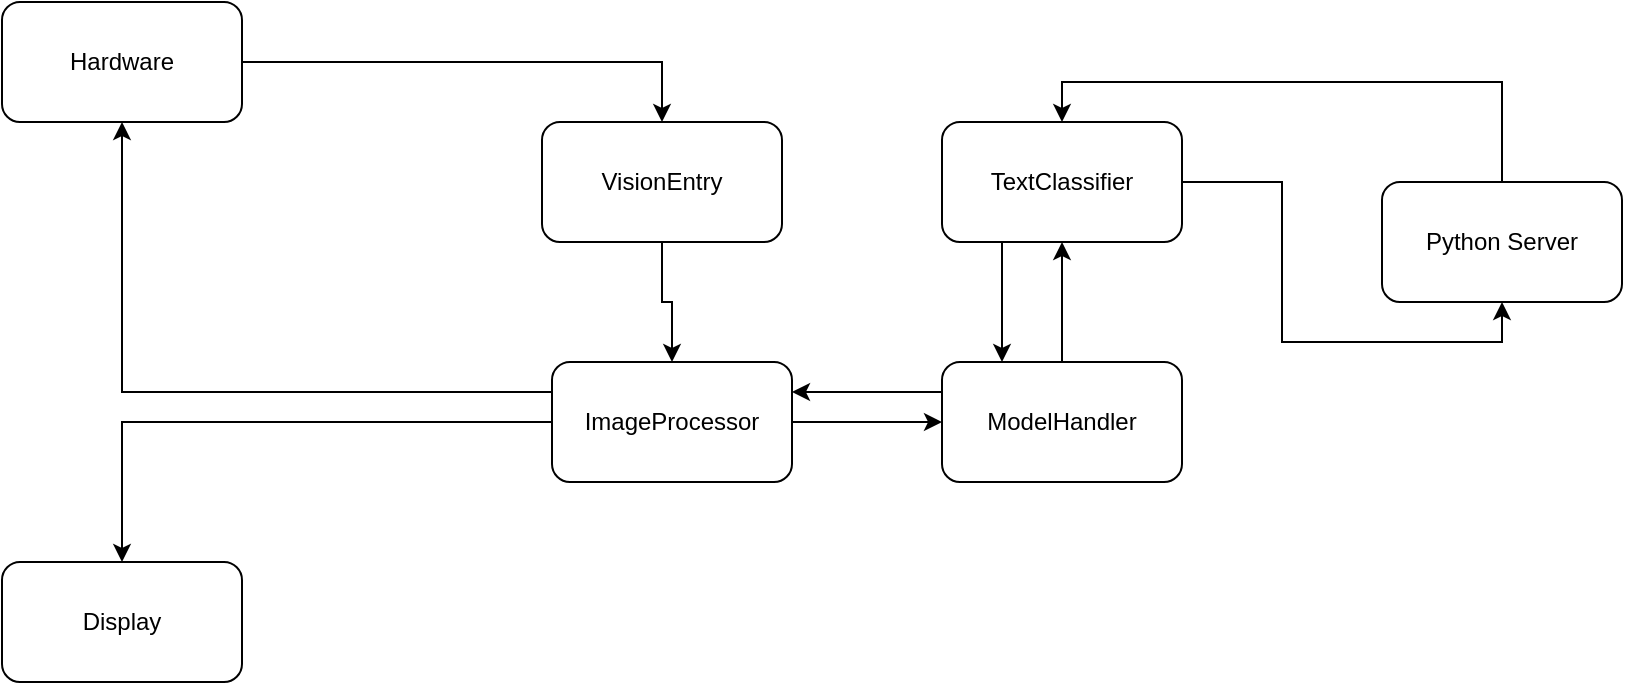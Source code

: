 <mxfile version="26.1.3">
  <diagram name="Page-1" id="tXKbfCig2ZSVJ9kSSH7E">
    <mxGraphModel dx="983" dy="515" grid="1" gridSize="10" guides="1" tooltips="1" connect="1" arrows="1" fold="1" page="1" pageScale="1" pageWidth="850" pageHeight="1100" math="0" shadow="0">
      <root>
        <mxCell id="0" />
        <mxCell id="1" parent="0" />
        <mxCell id="c3m6MNQR3B4Yug3Fj_e4-16" style="edgeStyle=orthogonalEdgeStyle;rounded=0;orthogonalLoop=1;jettySize=auto;html=1;entryX=0.5;entryY=0;entryDx=0;entryDy=0;" edge="1" parent="1" source="c3m6MNQR3B4Yug3Fj_e4-1" target="c3m6MNQR3B4Yug3Fj_e4-4">
          <mxGeometry relative="1" as="geometry" />
        </mxCell>
        <mxCell id="c3m6MNQR3B4Yug3Fj_e4-1" value="VisionEntry" style="rounded=1;whiteSpace=wrap;html=1;" vertex="1" parent="1">
          <mxGeometry x="360" y="360" width="120" height="60" as="geometry" />
        </mxCell>
        <mxCell id="c3m6MNQR3B4Yug3Fj_e4-8" style="edgeStyle=orthogonalEdgeStyle;rounded=0;orthogonalLoop=1;jettySize=auto;html=1;entryX=0.5;entryY=0;entryDx=0;entryDy=0;" edge="1" parent="1" source="c3m6MNQR3B4Yug3Fj_e4-2" target="c3m6MNQR3B4Yug3Fj_e4-1">
          <mxGeometry relative="1" as="geometry" />
        </mxCell>
        <mxCell id="c3m6MNQR3B4Yug3Fj_e4-2" value="Hardware" style="rounded=1;whiteSpace=wrap;html=1;" vertex="1" parent="1">
          <mxGeometry x="90" y="300" width="120" height="60" as="geometry" />
        </mxCell>
        <mxCell id="c3m6MNQR3B4Yug3Fj_e4-3" value="Display" style="rounded=1;whiteSpace=wrap;html=1;" vertex="1" parent="1">
          <mxGeometry x="90" y="580" width="120" height="60" as="geometry" />
        </mxCell>
        <mxCell id="c3m6MNQR3B4Yug3Fj_e4-6" style="edgeStyle=orthogonalEdgeStyle;rounded=0;orthogonalLoop=1;jettySize=auto;html=1;" edge="1" parent="1" source="c3m6MNQR3B4Yug3Fj_e4-4" target="c3m6MNQR3B4Yug3Fj_e4-3">
          <mxGeometry relative="1" as="geometry" />
        </mxCell>
        <mxCell id="c3m6MNQR3B4Yug3Fj_e4-7" style="edgeStyle=orthogonalEdgeStyle;rounded=0;orthogonalLoop=1;jettySize=auto;html=1;exitX=0;exitY=0.25;exitDx=0;exitDy=0;entryX=0.5;entryY=1;entryDx=0;entryDy=0;" edge="1" parent="1" source="c3m6MNQR3B4Yug3Fj_e4-4" target="c3m6MNQR3B4Yug3Fj_e4-2">
          <mxGeometry relative="1" as="geometry" />
        </mxCell>
        <mxCell id="c3m6MNQR3B4Yug3Fj_e4-12" style="edgeStyle=orthogonalEdgeStyle;rounded=0;orthogonalLoop=1;jettySize=auto;html=1;entryX=0;entryY=0.5;entryDx=0;entryDy=0;" edge="1" parent="1" source="c3m6MNQR3B4Yug3Fj_e4-4" target="c3m6MNQR3B4Yug3Fj_e4-9">
          <mxGeometry relative="1" as="geometry" />
        </mxCell>
        <mxCell id="c3m6MNQR3B4Yug3Fj_e4-4" value="ImageProcessor" style="rounded=1;whiteSpace=wrap;html=1;" vertex="1" parent="1">
          <mxGeometry x="365" y="480" width="120" height="60" as="geometry" />
        </mxCell>
        <mxCell id="c3m6MNQR3B4Yug3Fj_e4-13" style="edgeStyle=orthogonalEdgeStyle;rounded=0;orthogonalLoop=1;jettySize=auto;html=1;entryX=0.5;entryY=1;entryDx=0;entryDy=0;" edge="1" parent="1" source="c3m6MNQR3B4Yug3Fj_e4-9" target="c3m6MNQR3B4Yug3Fj_e4-10">
          <mxGeometry relative="1" as="geometry" />
        </mxCell>
        <mxCell id="c3m6MNQR3B4Yug3Fj_e4-18" style="edgeStyle=orthogonalEdgeStyle;rounded=0;orthogonalLoop=1;jettySize=auto;html=1;exitX=0;exitY=0.25;exitDx=0;exitDy=0;entryX=1;entryY=0.25;entryDx=0;entryDy=0;" edge="1" parent="1" source="c3m6MNQR3B4Yug3Fj_e4-9" target="c3m6MNQR3B4Yug3Fj_e4-4">
          <mxGeometry relative="1" as="geometry" />
        </mxCell>
        <mxCell id="c3m6MNQR3B4Yug3Fj_e4-9" value="ModelHandler" style="rounded=1;whiteSpace=wrap;html=1;" vertex="1" parent="1">
          <mxGeometry x="560" y="480" width="120" height="60" as="geometry" />
        </mxCell>
        <mxCell id="c3m6MNQR3B4Yug3Fj_e4-14" style="edgeStyle=orthogonalEdgeStyle;rounded=0;orthogonalLoop=1;jettySize=auto;html=1;entryX=0.5;entryY=1;entryDx=0;entryDy=0;" edge="1" parent="1" source="c3m6MNQR3B4Yug3Fj_e4-10" target="c3m6MNQR3B4Yug3Fj_e4-11">
          <mxGeometry relative="1" as="geometry" />
        </mxCell>
        <mxCell id="c3m6MNQR3B4Yug3Fj_e4-17" style="edgeStyle=orthogonalEdgeStyle;rounded=0;orthogonalLoop=1;jettySize=auto;html=1;exitX=0.25;exitY=1;exitDx=0;exitDy=0;entryX=0.25;entryY=0;entryDx=0;entryDy=0;" edge="1" parent="1" source="c3m6MNQR3B4Yug3Fj_e4-10" target="c3m6MNQR3B4Yug3Fj_e4-9">
          <mxGeometry relative="1" as="geometry" />
        </mxCell>
        <mxCell id="c3m6MNQR3B4Yug3Fj_e4-10" value="TextClassifier" style="rounded=1;whiteSpace=wrap;html=1;" vertex="1" parent="1">
          <mxGeometry x="560" y="360" width="120" height="60" as="geometry" />
        </mxCell>
        <mxCell id="c3m6MNQR3B4Yug3Fj_e4-15" style="edgeStyle=orthogonalEdgeStyle;rounded=0;orthogonalLoop=1;jettySize=auto;html=1;entryX=0.5;entryY=0;entryDx=0;entryDy=0;" edge="1" parent="1" source="c3m6MNQR3B4Yug3Fj_e4-11" target="c3m6MNQR3B4Yug3Fj_e4-10">
          <mxGeometry relative="1" as="geometry">
            <Array as="points">
              <mxPoint x="840" y="340" />
              <mxPoint x="620" y="340" />
            </Array>
          </mxGeometry>
        </mxCell>
        <mxCell id="c3m6MNQR3B4Yug3Fj_e4-11" value="Python Server" style="rounded=1;whiteSpace=wrap;html=1;" vertex="1" parent="1">
          <mxGeometry x="780" y="390" width="120" height="60" as="geometry" />
        </mxCell>
      </root>
    </mxGraphModel>
  </diagram>
</mxfile>
